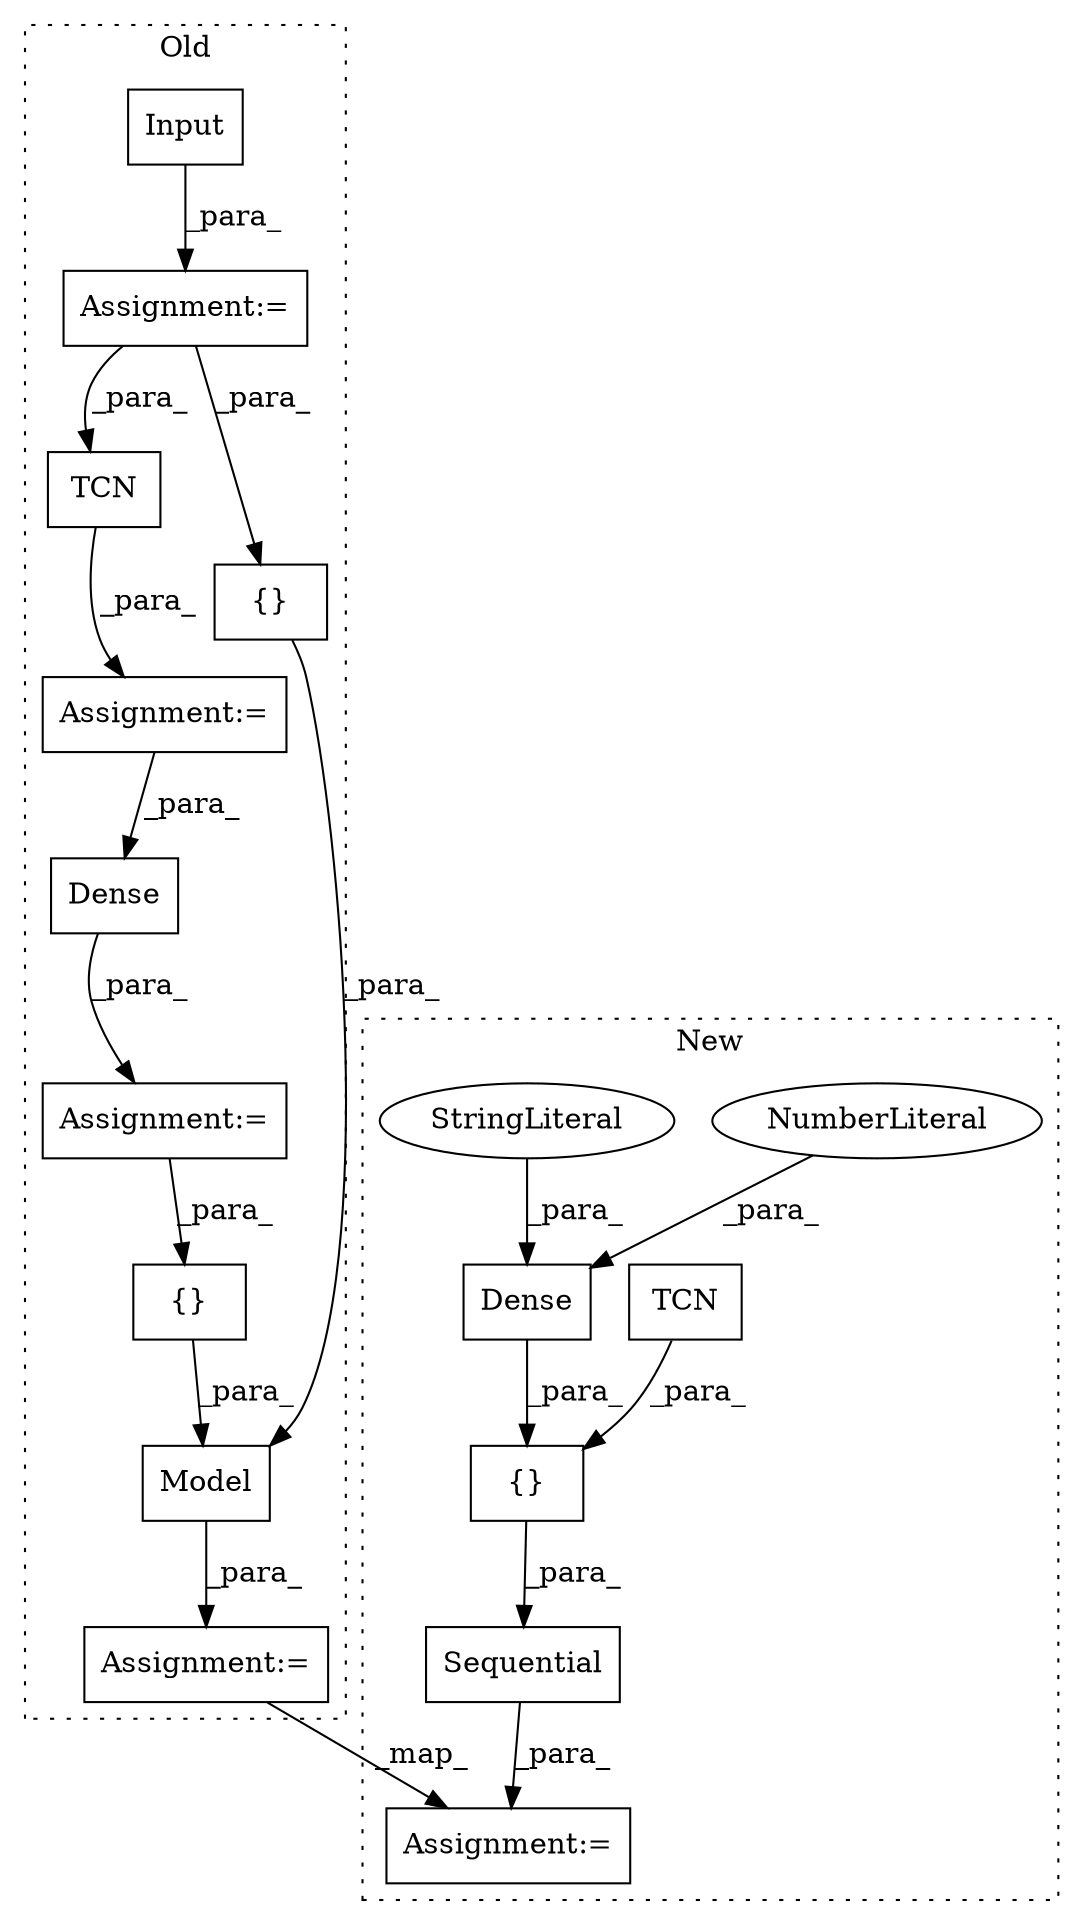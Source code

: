 digraph G {
subgraph cluster0 {
1 [label="Input" a="32" s="408,450" l="11,2" shape="box"];
3 [label="Assignment:=" a="7" s="493" l="1" shape="box"];
4 [label="Dense" a="32" s="512,519" l="6,1" shape="box"];
6 [label="Model" a="32" s="532,563" l="6,1" shape="box"];
7 [label="Assignment:=" a="7" s="511" l="1" shape="box"];
8 [label="Assignment:=" a="7" s="407" l="1" shape="box"];
9 [label="{}" a="4" s="560,562" l="1,1" shape="box"];
13 [label="TCN" a="32" s="480,485" l="4,1" shape="box"];
14 [label="{}" a="4" s="547,549" l="1,1" shape="box"];
17 [label="Assignment:=" a="7" s="531" l="1" shape="box"];
label = "Old";
style="dotted";
}
subgraph cluster1 {
2 [label="Dense" a="32" s="668,685" l="6,1" shape="box"];
5 [label="NumberLiteral" a="34" s="674" l="1" shape="ellipse"];
10 [label="{}" a="4" s="558,686" l="1,1" shape="box"];
11 [label="Sequential" a="32" s="538,687" l="11,1" shape="box"];
12 [label="TCN" a="32" s="624,653" l="4,1" shape="box"];
15 [label="StringLiteral" a="45" s="676" l="9" shape="ellipse"];
16 [label="Assignment:=" a="7" s="537" l="1" shape="box"];
label = "New";
style="dotted";
}
1 -> 8 [label="_para_"];
2 -> 10 [label="_para_"];
3 -> 4 [label="_para_"];
4 -> 7 [label="_para_"];
5 -> 2 [label="_para_"];
6 -> 17 [label="_para_"];
7 -> 9 [label="_para_"];
8 -> 13 [label="_para_"];
8 -> 14 [label="_para_"];
9 -> 6 [label="_para_"];
10 -> 11 [label="_para_"];
11 -> 16 [label="_para_"];
12 -> 10 [label="_para_"];
13 -> 3 [label="_para_"];
14 -> 6 [label="_para_"];
15 -> 2 [label="_para_"];
17 -> 16 [label="_map_"];
}